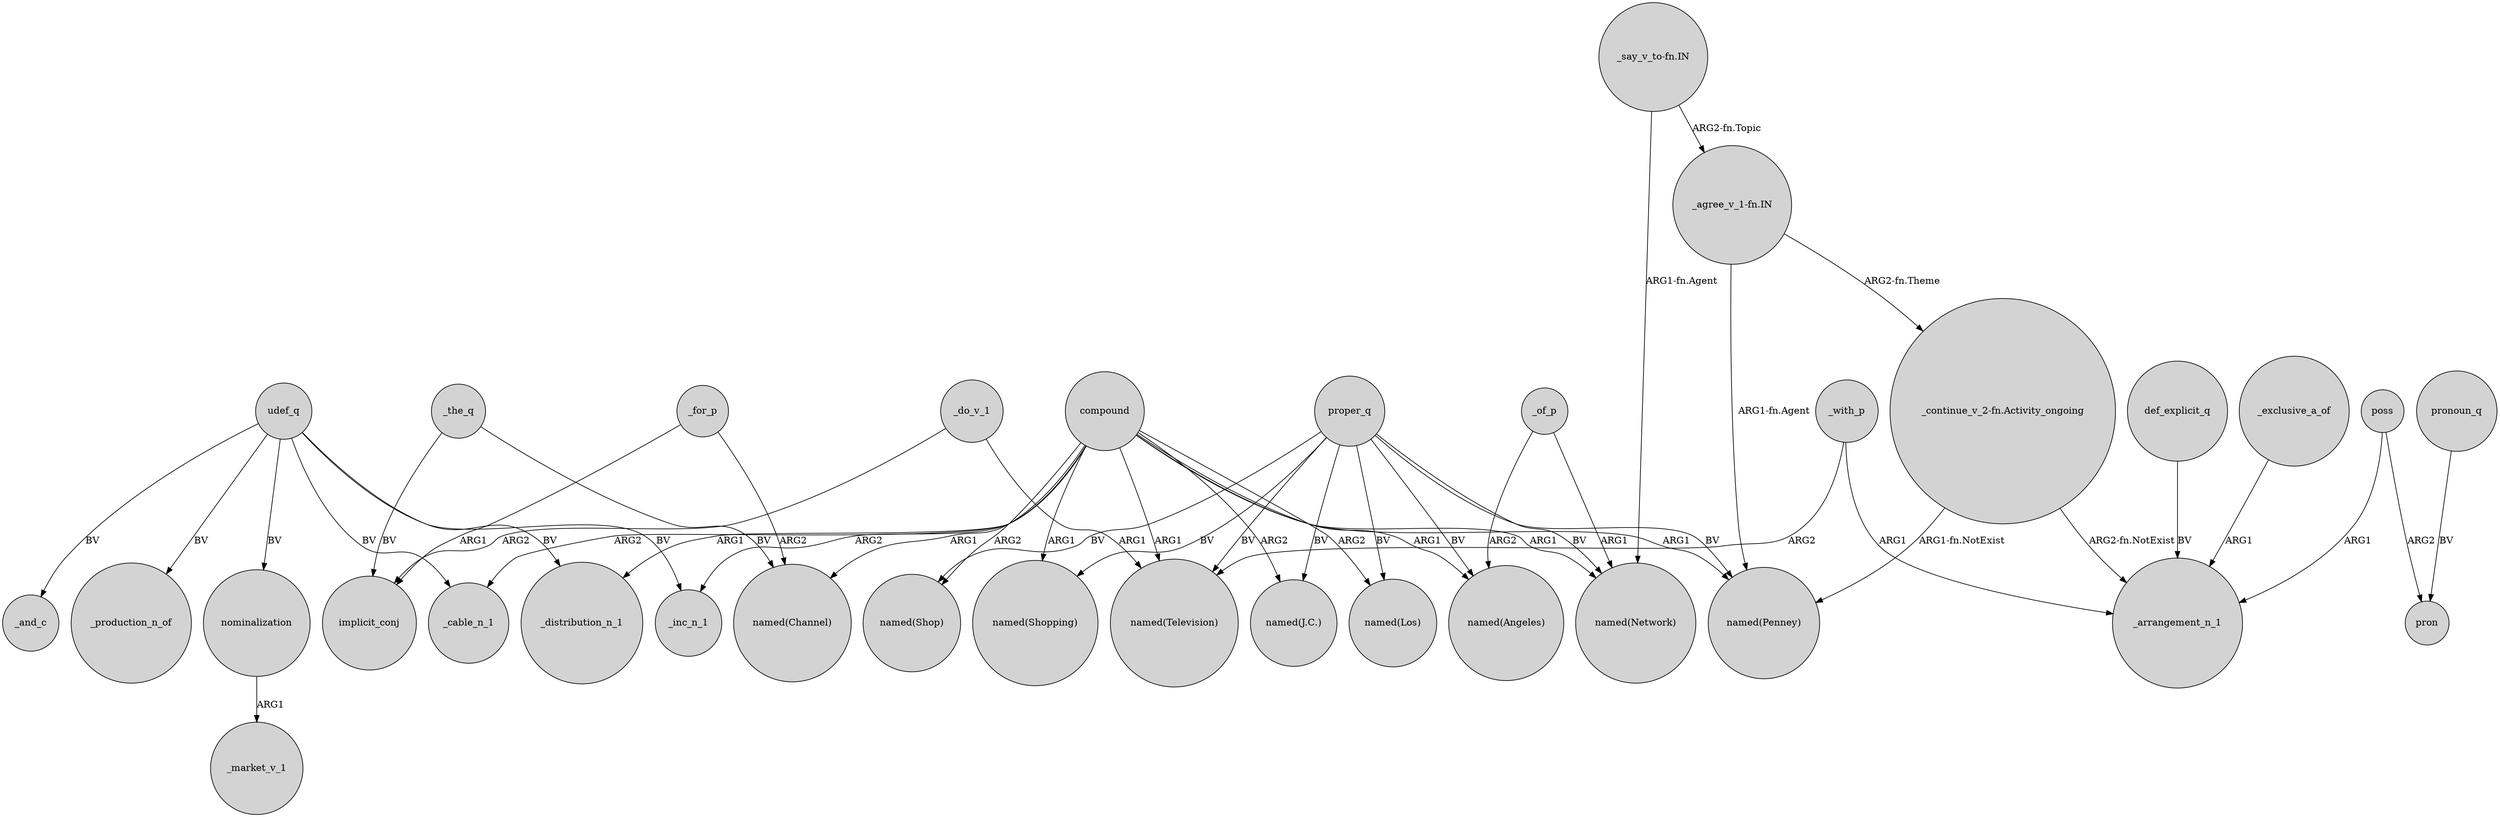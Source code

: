 digraph {
	node [shape=circle style=filled]
	udef_q -> _production_n_of [label=BV]
	_do_v_1 -> "named(Television)" [label=ARG1]
	_of_p -> "named(Network)" [label=ARG1]
	"_agree_v_1-fn.IN" -> "_continue_v_2-fn.Activity_ongoing" [label="ARG2-fn.Theme"]
	_exclusive_a_of -> _arrangement_n_1 [label=ARG1]
	_the_q -> "named(Channel)" [label=BV]
	udef_q -> _inc_n_1 [label=BV]
	poss -> pron [label=ARG2]
	_of_p -> "named(Angeles)" [label=ARG2]
	compound -> "named(Shopping)" [label=ARG1]
	compound -> "named(Los)" [label=ARG2]
	_the_q -> implicit_conj [label=BV]
	proper_q -> "named(Los)" [label=BV]
	nominalization -> _market_v_1 [label=ARG1]
	udef_q -> _distribution_n_1 [label=BV]
	"_continue_v_2-fn.Activity_ongoing" -> "named(Penney)" [label="ARG1-fn.NotExist"]
	"_agree_v_1-fn.IN" -> "named(Penney)" [label="ARG1-fn.Agent"]
	"_say_v_to-fn.IN" -> "_agree_v_1-fn.IN" [label="ARG2-fn.Topic"]
	def_explicit_q -> _arrangement_n_1 [label=BV]
	compound -> "named(Channel)" [label=ARG1]
	_do_v_1 -> implicit_conj [label=ARG2]
	compound -> "named(Angeles)" [label=ARG1]
	compound -> _distribution_n_1 [label=ARG1]
	compound -> "named(Penney)" [label=ARG1]
	proper_q -> "named(Shop)" [label=BV]
	compound -> "named(Network)" [label=ARG1]
	"_say_v_to-fn.IN" -> "named(Network)" [label="ARG1-fn.Agent"]
	pronoun_q -> pron [label=BV]
	proper_q -> "named(Shopping)" [label=BV]
	proper_q -> "named(Television)" [label=BV]
	proper_q -> "named(Penney)" [label=BV]
	poss -> _arrangement_n_1 [label=ARG1]
	compound -> _cable_n_1 [label=ARG2]
	udef_q -> nominalization [label=BV]
	_for_p -> implicit_conj [label=ARG1]
	udef_q -> _cable_n_1 [label=BV]
	compound -> "named(J.C.)" [label=ARG2]
	compound -> "named(Television)" [label=ARG1]
	_for_p -> "named(Channel)" [label=ARG2]
	proper_q -> "named(Network)" [label=BV]
	_with_p -> "named(Television)" [label=ARG2]
	_with_p -> _arrangement_n_1 [label=ARG1]
	proper_q -> "named(Angeles)" [label=BV]
	proper_q -> "named(J.C.)" [label=BV]
	"_continue_v_2-fn.Activity_ongoing" -> _arrangement_n_1 [label="ARG2-fn.NotExist"]
	udef_q -> _and_c [label=BV]
	compound -> _inc_n_1 [label=ARG2]
	compound -> "named(Shop)" [label=ARG2]
}
